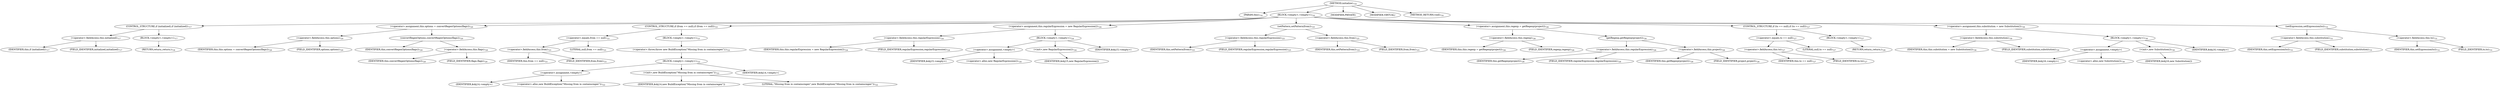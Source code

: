 digraph "initialize" {  
"1440" [label = <(METHOD,initialize)<SUB>716</SUB>> ]
"109" [label = <(PARAM,this)<SUB>716</SUB>> ]
"1441" [label = <(BLOCK,&lt;empty&gt;,&lt;empty&gt;)<SUB>716</SUB>> ]
"1442" [label = <(CONTROL_STRUCTURE,if (initialized),if (initialized))<SUB>717</SUB>> ]
"1443" [label = <(&lt;operator&gt;.fieldAccess,this.initialized)<SUB>717</SUB>> ]
"1444" [label = <(IDENTIFIER,this,if (initialized))<SUB>717</SUB>> ]
"1445" [label = <(FIELD_IDENTIFIER,initialized,initialized)<SUB>717</SUB>> ]
"1446" [label = <(BLOCK,&lt;empty&gt;,&lt;empty&gt;)<SUB>717</SUB>> ]
"1447" [label = <(RETURN,return;,return;)<SUB>718</SUB>> ]
"1448" [label = <(&lt;operator&gt;.assignment,this.options = convertRegexOptions(flags))<SUB>720</SUB>> ]
"1449" [label = <(&lt;operator&gt;.fieldAccess,this.options)<SUB>720</SUB>> ]
"1450" [label = <(IDENTIFIER,this,this.options = convertRegexOptions(flags))<SUB>720</SUB>> ]
"1451" [label = <(FIELD_IDENTIFIER,options,options)<SUB>720</SUB>> ]
"1452" [label = <(convertRegexOptions,convertRegexOptions(flags))<SUB>720</SUB>> ]
"108" [label = <(IDENTIFIER,this,convertRegexOptions(flags))<SUB>720</SUB>> ]
"1453" [label = <(&lt;operator&gt;.fieldAccess,this.flags)<SUB>720</SUB>> ]
"1454" [label = <(IDENTIFIER,this,convertRegexOptions(flags))<SUB>720</SUB>> ]
"1455" [label = <(FIELD_IDENTIFIER,flags,flags)<SUB>720</SUB>> ]
"1456" [label = <(CONTROL_STRUCTURE,if (from == null),if (from == null))<SUB>721</SUB>> ]
"1457" [label = <(&lt;operator&gt;.equals,from == null)<SUB>721</SUB>> ]
"1458" [label = <(&lt;operator&gt;.fieldAccess,this.from)<SUB>721</SUB>> ]
"1459" [label = <(IDENTIFIER,this,from == null)<SUB>721</SUB>> ]
"1460" [label = <(FIELD_IDENTIFIER,from,from)<SUB>721</SUB>> ]
"1461" [label = <(LITERAL,null,from == null)<SUB>721</SUB>> ]
"1462" [label = <(BLOCK,&lt;empty&gt;,&lt;empty&gt;)<SUB>721</SUB>> ]
"1463" [label = <(&lt;operator&gt;.throw,throw new BuildException(&quot;Missing from in containsregex&quot;);)<SUB>722</SUB>> ]
"1464" [label = <(BLOCK,&lt;empty&gt;,&lt;empty&gt;)<SUB>722</SUB>> ]
"1465" [label = <(&lt;operator&gt;.assignment,&lt;empty&gt;)> ]
"1466" [label = <(IDENTIFIER,$obj14,&lt;empty&gt;)> ]
"1467" [label = <(&lt;operator&gt;.alloc,new BuildException(&quot;Missing from in containsregex&quot;))<SUB>722</SUB>> ]
"1468" [label = <(&lt;init&gt;,new BuildException(&quot;Missing from in containsregex&quot;))<SUB>722</SUB>> ]
"1469" [label = <(IDENTIFIER,$obj14,new BuildException(&quot;Missing from in containsregex&quot;))> ]
"1470" [label = <(LITERAL,&quot;Missing from in containsregex&quot;,new BuildException(&quot;Missing from in containsregex&quot;))<SUB>722</SUB>> ]
"1471" [label = <(IDENTIFIER,$obj14,&lt;empty&gt;)> ]
"1472" [label = <(&lt;operator&gt;.assignment,this.regularExpression = new RegularExpression())<SUB>724</SUB>> ]
"1473" [label = <(&lt;operator&gt;.fieldAccess,this.regularExpression)<SUB>724</SUB>> ]
"1474" [label = <(IDENTIFIER,this,this.regularExpression = new RegularExpression())<SUB>724</SUB>> ]
"1475" [label = <(FIELD_IDENTIFIER,regularExpression,regularExpression)<SUB>724</SUB>> ]
"1476" [label = <(BLOCK,&lt;empty&gt;,&lt;empty&gt;)<SUB>724</SUB>> ]
"1477" [label = <(&lt;operator&gt;.assignment,&lt;empty&gt;)> ]
"1478" [label = <(IDENTIFIER,$obj15,&lt;empty&gt;)> ]
"1479" [label = <(&lt;operator&gt;.alloc,new RegularExpression())<SUB>724</SUB>> ]
"1480" [label = <(&lt;init&gt;,new RegularExpression())<SUB>724</SUB>> ]
"1481" [label = <(IDENTIFIER,$obj15,new RegularExpression())> ]
"1482" [label = <(IDENTIFIER,$obj15,&lt;empty&gt;)> ]
"1483" [label = <(setPattern,setPattern(from))<SUB>725</SUB>> ]
"1484" [label = <(&lt;operator&gt;.fieldAccess,this.regularExpression)<SUB>725</SUB>> ]
"1485" [label = <(IDENTIFIER,this,setPattern(from))<SUB>725</SUB>> ]
"1486" [label = <(FIELD_IDENTIFIER,regularExpression,regularExpression)<SUB>725</SUB>> ]
"1487" [label = <(&lt;operator&gt;.fieldAccess,this.from)<SUB>725</SUB>> ]
"1488" [label = <(IDENTIFIER,this,setPattern(from))<SUB>725</SUB>> ]
"1489" [label = <(FIELD_IDENTIFIER,from,from)<SUB>725</SUB>> ]
"1490" [label = <(&lt;operator&gt;.assignment,this.regexp = getRegexp(project))<SUB>726</SUB>> ]
"1491" [label = <(&lt;operator&gt;.fieldAccess,this.regexp)<SUB>726</SUB>> ]
"1492" [label = <(IDENTIFIER,this,this.regexp = getRegexp(project))<SUB>726</SUB>> ]
"1493" [label = <(FIELD_IDENTIFIER,regexp,regexp)<SUB>726</SUB>> ]
"1494" [label = <(getRegexp,getRegexp(project))<SUB>726</SUB>> ]
"1495" [label = <(&lt;operator&gt;.fieldAccess,this.regularExpression)<SUB>726</SUB>> ]
"1496" [label = <(IDENTIFIER,this,getRegexp(project))<SUB>726</SUB>> ]
"1497" [label = <(FIELD_IDENTIFIER,regularExpression,regularExpression)<SUB>726</SUB>> ]
"1498" [label = <(&lt;operator&gt;.fieldAccess,this.project)<SUB>726</SUB>> ]
"1499" [label = <(IDENTIFIER,this,getRegexp(project))<SUB>726</SUB>> ]
"1500" [label = <(FIELD_IDENTIFIER,project,project)<SUB>726</SUB>> ]
"1501" [label = <(CONTROL_STRUCTURE,if (to == null),if (to == null))<SUB>727</SUB>> ]
"1502" [label = <(&lt;operator&gt;.equals,to == null)<SUB>727</SUB>> ]
"1503" [label = <(&lt;operator&gt;.fieldAccess,this.to)<SUB>727</SUB>> ]
"1504" [label = <(IDENTIFIER,this,to == null)<SUB>727</SUB>> ]
"1505" [label = <(FIELD_IDENTIFIER,to,to)<SUB>727</SUB>> ]
"1506" [label = <(LITERAL,null,to == null)<SUB>727</SUB>> ]
"1507" [label = <(BLOCK,&lt;empty&gt;,&lt;empty&gt;)<SUB>727</SUB>> ]
"1508" [label = <(RETURN,return;,return;)<SUB>728</SUB>> ]
"1509" [label = <(&lt;operator&gt;.assignment,this.substitution = new Substitution())<SUB>730</SUB>> ]
"1510" [label = <(&lt;operator&gt;.fieldAccess,this.substitution)<SUB>730</SUB>> ]
"1511" [label = <(IDENTIFIER,this,this.substitution = new Substitution())<SUB>730</SUB>> ]
"1512" [label = <(FIELD_IDENTIFIER,substitution,substitution)<SUB>730</SUB>> ]
"1513" [label = <(BLOCK,&lt;empty&gt;,&lt;empty&gt;)<SUB>730</SUB>> ]
"1514" [label = <(&lt;operator&gt;.assignment,&lt;empty&gt;)> ]
"1515" [label = <(IDENTIFIER,$obj16,&lt;empty&gt;)> ]
"1516" [label = <(&lt;operator&gt;.alloc,new Substitution())<SUB>730</SUB>> ]
"1517" [label = <(&lt;init&gt;,new Substitution())<SUB>730</SUB>> ]
"1518" [label = <(IDENTIFIER,$obj16,new Substitution())> ]
"1519" [label = <(IDENTIFIER,$obj16,&lt;empty&gt;)> ]
"1520" [label = <(setExpression,setExpression(to))<SUB>731</SUB>> ]
"1521" [label = <(&lt;operator&gt;.fieldAccess,this.substitution)<SUB>731</SUB>> ]
"1522" [label = <(IDENTIFIER,this,setExpression(to))<SUB>731</SUB>> ]
"1523" [label = <(FIELD_IDENTIFIER,substitution,substitution)<SUB>731</SUB>> ]
"1524" [label = <(&lt;operator&gt;.fieldAccess,this.to)<SUB>731</SUB>> ]
"1525" [label = <(IDENTIFIER,this,setExpression(to))<SUB>731</SUB>> ]
"1526" [label = <(FIELD_IDENTIFIER,to,to)<SUB>731</SUB>> ]
"1527" [label = <(MODIFIER,PRIVATE)> ]
"1528" [label = <(MODIFIER,VIRTUAL)> ]
"1529" [label = <(METHOD_RETURN,void)<SUB>716</SUB>> ]
  "1440" -> "109" 
  "1440" -> "1441" 
  "1440" -> "1527" 
  "1440" -> "1528" 
  "1440" -> "1529" 
  "1441" -> "1442" 
  "1441" -> "1448" 
  "1441" -> "1456" 
  "1441" -> "1472" 
  "1441" -> "1483" 
  "1441" -> "1490" 
  "1441" -> "1501" 
  "1441" -> "1509" 
  "1441" -> "1520" 
  "1442" -> "1443" 
  "1442" -> "1446" 
  "1443" -> "1444" 
  "1443" -> "1445" 
  "1446" -> "1447" 
  "1448" -> "1449" 
  "1448" -> "1452" 
  "1449" -> "1450" 
  "1449" -> "1451" 
  "1452" -> "108" 
  "1452" -> "1453" 
  "1453" -> "1454" 
  "1453" -> "1455" 
  "1456" -> "1457" 
  "1456" -> "1462" 
  "1457" -> "1458" 
  "1457" -> "1461" 
  "1458" -> "1459" 
  "1458" -> "1460" 
  "1462" -> "1463" 
  "1463" -> "1464" 
  "1464" -> "1465" 
  "1464" -> "1468" 
  "1464" -> "1471" 
  "1465" -> "1466" 
  "1465" -> "1467" 
  "1468" -> "1469" 
  "1468" -> "1470" 
  "1472" -> "1473" 
  "1472" -> "1476" 
  "1473" -> "1474" 
  "1473" -> "1475" 
  "1476" -> "1477" 
  "1476" -> "1480" 
  "1476" -> "1482" 
  "1477" -> "1478" 
  "1477" -> "1479" 
  "1480" -> "1481" 
  "1483" -> "1484" 
  "1483" -> "1487" 
  "1484" -> "1485" 
  "1484" -> "1486" 
  "1487" -> "1488" 
  "1487" -> "1489" 
  "1490" -> "1491" 
  "1490" -> "1494" 
  "1491" -> "1492" 
  "1491" -> "1493" 
  "1494" -> "1495" 
  "1494" -> "1498" 
  "1495" -> "1496" 
  "1495" -> "1497" 
  "1498" -> "1499" 
  "1498" -> "1500" 
  "1501" -> "1502" 
  "1501" -> "1507" 
  "1502" -> "1503" 
  "1502" -> "1506" 
  "1503" -> "1504" 
  "1503" -> "1505" 
  "1507" -> "1508" 
  "1509" -> "1510" 
  "1509" -> "1513" 
  "1510" -> "1511" 
  "1510" -> "1512" 
  "1513" -> "1514" 
  "1513" -> "1517" 
  "1513" -> "1519" 
  "1514" -> "1515" 
  "1514" -> "1516" 
  "1517" -> "1518" 
  "1520" -> "1521" 
  "1520" -> "1524" 
  "1521" -> "1522" 
  "1521" -> "1523" 
  "1524" -> "1525" 
  "1524" -> "1526" 
}
